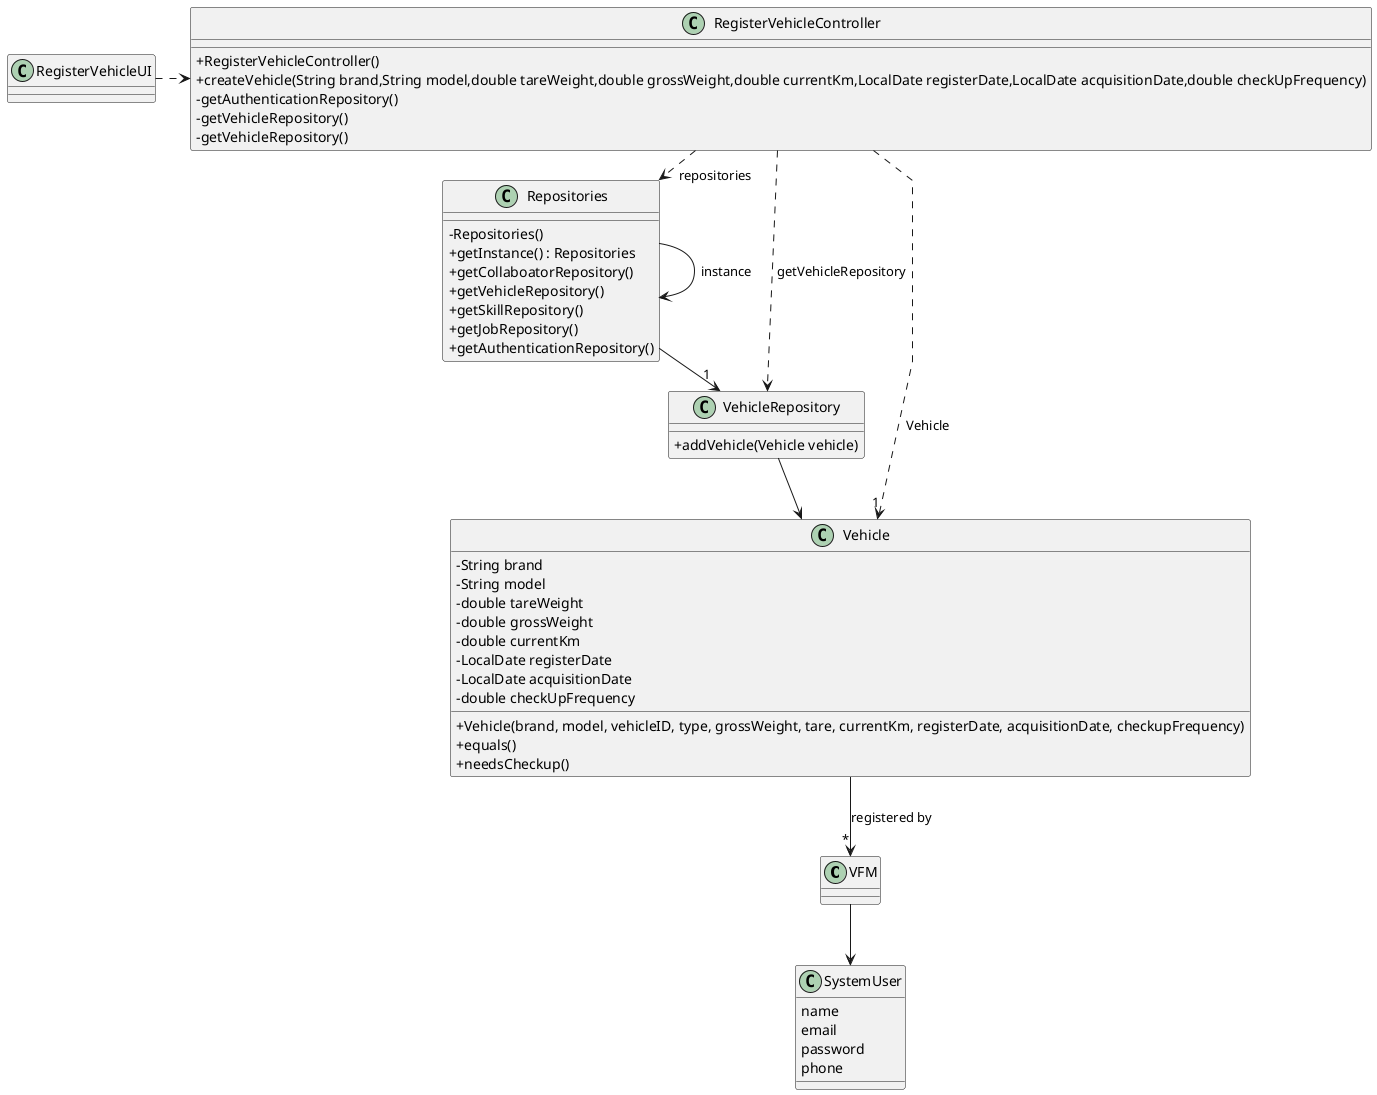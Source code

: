 @startuml
'skinparam monochrome true
skinparam packageStyle rectangle
skinparam shadowing false
skinparam linetype polyline
'skinparam linetype orto

skinparam classAttributeIconSize 0

'left to right direction

class VFM {
}

class SystemUser {
    name
    email
    password
    phone
}

class Vehicle {
    -String brand
    -String model
    -double tareWeight
    -double grossWeight
    -double currentKm
    -LocalDate registerDate
    -LocalDate acquisitionDate
    -double checkUpFrequency

    + Vehicle(brand, model, vehicleID, type, grossWeight, tare, currentKm, registerDate, acquisitionDate, checkupFrequency)
    + equals()
    + needsCheckup()


'  +saveTask(task)
}

class VehicleRepository {


    +addVehicle(Vehicle vehicle)
}
class Repositories {
    - Repositories()
    + getInstance() : Repositories
    + getCollaboatorRepository()
    + getVehicleRepository()
    + getSkillRepository()
    + getJobRepository()
    + getAuthenticationRepository()

}

class RegisterVehicleController {
    + RegisterVehicleController()
    + createVehicle(String brand,String model,double tareWeight,double grossWeight,double currentKm,LocalDate registerDate,LocalDate acquisitionDate,double checkUpFrequency)
    - getAuthenticationRepository()
    - getVehicleRepository()
    - getVehicleRepository()
}



Repositories -> Repositories : instance


RegisterVehicleUI .> RegisterVehicleController

RegisterVehicleController .> Repositories : repositories

Repositories -> "1" VehicleRepository

RegisterVehicleController ..> VehicleRepository : getVehicleRepository

RegisterVehicleController..> "1" Vehicle : Vehicle

VehicleRepository --> Vehicle

VFM --> SystemUser

Vehicle --> "*" VFM : registered by

@enduml